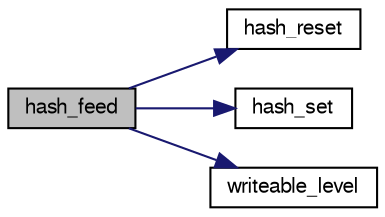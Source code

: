 digraph "hash_feed"
{
 // LATEX_PDF_SIZE
  bgcolor="transparent";
  edge [fontname="FreeSans",fontsize="10",labelfontname="FreeSans",labelfontsize="10"];
  node [fontname="FreeSans",fontsize="10",shape=record];
  rankdir="LR";
  Node1 [label="hash_feed",height=0.2,width=0.4,color="black", fillcolor="grey75", style="filled", fontcolor="black",tooltip="feed hash table (from Cassio)."];
  Node1 -> Node2 [color="midnightblue",fontsize="10",style="solid",fontname="FreeSans"];
  Node2 [label="hash_reset",height=0.2,width=0.4,color="black",URL="$hash-lock_8c.html#a424ce3dfd5d85dd797bf3dd2100f2c0c",tooltip="Reset an hash entry from new data values."];
  Node1 -> Node3 [color="midnightblue",fontsize="10",style="solid",fontname="FreeSans"];
  Node3 [label="hash_set",height=0.2,width=0.4,color="black",URL="$hash-lock_8c.html#ab0d02ba5c336d40abd4e551bfc7cec6d",tooltip="Set a new hash table item."];
  Node1 -> Node4 [color="midnightblue",fontsize="10",style="solid",fontname="FreeSans"];
  Node4 [label="writeable_level",height=0.2,width=0.4,color="black",URL="$hash-lock_8c.html#aa41c220979591f6be05f9c30fae53261",tooltip="make a level from date, cost, depth & selectivity."];
}
